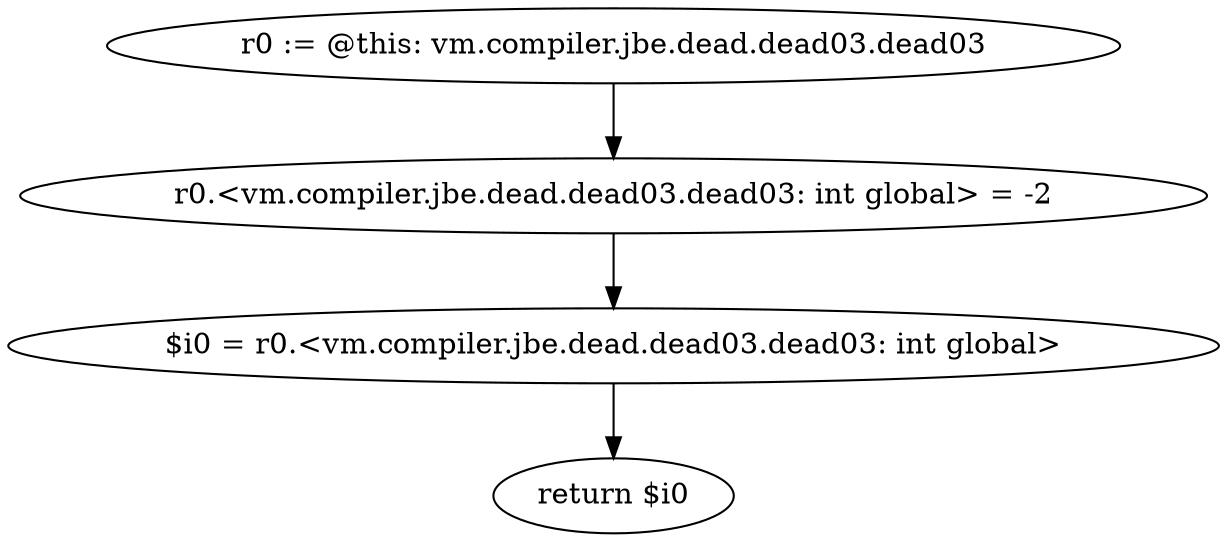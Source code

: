 digraph "unitGraph" {
    "r0 := @this: vm.compiler.jbe.dead.dead03.dead03"
    "r0.<vm.compiler.jbe.dead.dead03.dead03: int global> = -2"
    "$i0 = r0.<vm.compiler.jbe.dead.dead03.dead03: int global>"
    "return $i0"
    "r0 := @this: vm.compiler.jbe.dead.dead03.dead03"->"r0.<vm.compiler.jbe.dead.dead03.dead03: int global> = -2";
    "r0.<vm.compiler.jbe.dead.dead03.dead03: int global> = -2"->"$i0 = r0.<vm.compiler.jbe.dead.dead03.dead03: int global>";
    "$i0 = r0.<vm.compiler.jbe.dead.dead03.dead03: int global>"->"return $i0";
}
